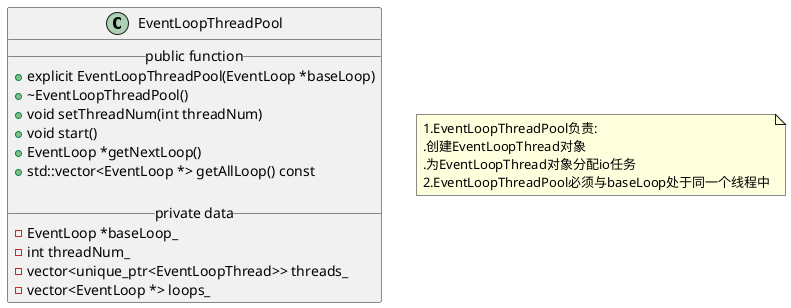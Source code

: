 @startuml  

class EventLoopThreadPool
{
    __public function__
    + explicit EventLoopThreadPool(EventLoop *baseLoop)
    + ~EventLoopThreadPool()
    + void setThreadNum(int threadNum)
    + void start()
    + EventLoop *getNextLoop()
    + std::vector<EventLoop *> getAllLoop() const

    __private data__
    - EventLoop *baseLoop_
    - int threadNum_
    - vector<unique_ptr<EventLoopThread>> threads_
    - vector<EventLoop *> loops_
}

note as N1
1.EventLoopThreadPool负责:
.创建EventLoopThread对象
.为EventLoopThread对象分配io任务
2.EventLoopThreadPool必须与baseLoop处于同一个线程中
end note 
@enduml